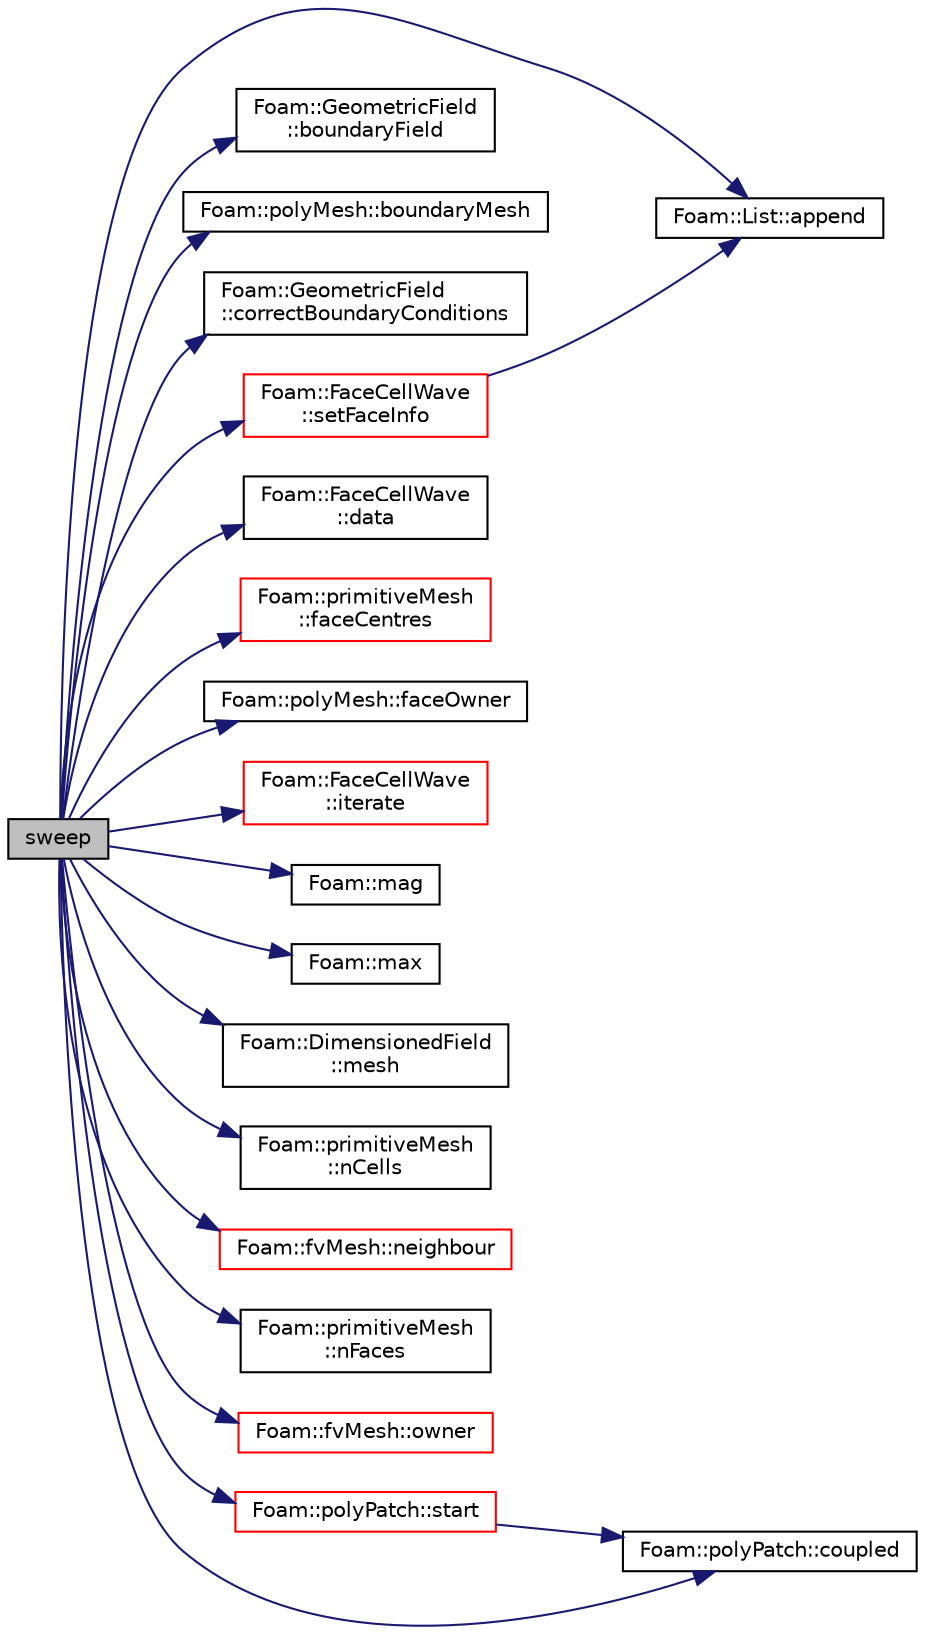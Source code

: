 digraph "sweep"
{
  bgcolor="transparent";
  edge [fontname="Helvetica",fontsize="10",labelfontname="Helvetica",labelfontsize="10"];
  node [fontname="Helvetica",fontsize="10",shape=record];
  rankdir="LR";
  Node22821 [label="sweep",height=0.2,width=0.4,color="black", fillcolor="grey75", style="filled", fontcolor="black"];
  Node22821 -> Node22822 [color="midnightblue",fontsize="10",style="solid",fontname="Helvetica"];
  Node22822 [label="Foam::List::append",height=0.2,width=0.4,color="black",URL="$a26833.html#a399dd2bf0d9a32016717dc90126f016b",tooltip="Append an element at the end of the list. "];
  Node22821 -> Node22823 [color="midnightblue",fontsize="10",style="solid",fontname="Helvetica"];
  Node22823 [label="Foam::GeometricField\l::boundaryField",height=0.2,width=0.4,color="black",URL="$a23249.html#a9ff7de36fba06b4f4f77a75142ad72b6",tooltip="Return const-reference to the boundary field. "];
  Node22821 -> Node22824 [color="midnightblue",fontsize="10",style="solid",fontname="Helvetica"];
  Node22824 [label="Foam::polyMesh::boundaryMesh",height=0.2,width=0.4,color="black",URL="$a28565.html#a9f2b68c134340291eda6197f47f25484",tooltip="Return boundary mesh. "];
  Node22821 -> Node22825 [color="midnightblue",fontsize="10",style="solid",fontname="Helvetica"];
  Node22825 [label="Foam::GeometricField\l::correctBoundaryConditions",height=0.2,width=0.4,color="black",URL="$a23249.html#acaf6878ef900e593c4b20812f1b567d6",tooltip="Correct boundary field. "];
  Node22821 -> Node22826 [color="midnightblue",fontsize="10",style="solid",fontname="Helvetica"];
  Node22826 [label="Foam::polyPatch::coupled",height=0.2,width=0.4,color="black",URL="$a28633.html#a39c01db0e66d00fe0621a0c7e5fc4ead",tooltip="Return true if this patch is geometrically coupled (i.e. faces and. "];
  Node22821 -> Node22827 [color="midnightblue",fontsize="10",style="solid",fontname="Helvetica"];
  Node22827 [label="Foam::FaceCellWave\l::data",height=0.2,width=0.4,color="black",URL="$a25945.html#a3cb51c6d7125aa51349080ee9eeba567",tooltip="Additional data to be passed into container. "];
  Node22821 -> Node22828 [color="midnightblue",fontsize="10",style="solid",fontname="Helvetica"];
  Node22828 [label="Foam::primitiveMesh\l::faceCentres",height=0.2,width=0.4,color="red",URL="$a28685.html#a3319847c9ee813a5398d011b08de25a4"];
  Node22821 -> Node22884 [color="midnightblue",fontsize="10",style="solid",fontname="Helvetica"];
  Node22884 [label="Foam::polyMesh::faceOwner",height=0.2,width=0.4,color="black",URL="$a28565.html#a57752b49bfee23ca1944c3fb0493974f",tooltip="Return face owner. "];
  Node22821 -> Node22885 [color="midnightblue",fontsize="10",style="solid",fontname="Helvetica"];
  Node22885 [label="Foam::FaceCellWave\l::iterate",height=0.2,width=0.4,color="red",URL="$a25945.html#a8f898fd0e592fd902741616e1f087497",tooltip="Iterate until no changes or maxIter reached. Returns actual. "];
  Node22821 -> Node22878 [color="midnightblue",fontsize="10",style="solid",fontname="Helvetica"];
  Node22878 [label="Foam::mag",height=0.2,width=0.4,color="black",URL="$a21851.html#a929da2a3fdcf3dacbbe0487d3a330dae"];
  Node22821 -> Node22886 [color="midnightblue",fontsize="10",style="solid",fontname="Helvetica"];
  Node22886 [label="Foam::max",height=0.2,width=0.4,color="black",URL="$a21851.html#ac993e906cf2774ae77e666bc24e81733"];
  Node22821 -> Node22887 [color="midnightblue",fontsize="10",style="solid",fontname="Helvetica"];
  Node22887 [label="Foam::DimensionedField\l::mesh",height=0.2,width=0.4,color="black",URL="$a27497.html#a8f1110830348a1448a14ab5e3cf47e3b",tooltip="Return mesh. "];
  Node22821 -> Node22888 [color="midnightblue",fontsize="10",style="solid",fontname="Helvetica"];
  Node22888 [label="Foam::primitiveMesh\l::nCells",height=0.2,width=0.4,color="black",URL="$a28685.html#a13b94bdb0926552bf78ad5210a73a3d5"];
  Node22821 -> Node22889 [color="midnightblue",fontsize="10",style="solid",fontname="Helvetica"];
  Node22889 [label="Foam::fvMesh::neighbour",height=0.2,width=0.4,color="red",URL="$a23593.html#aab1a7f2af09b33005a527e107c7b3fad",tooltip="Internal face neighbour. "];
  Node22821 -> Node22882 [color="midnightblue",fontsize="10",style="solid",fontname="Helvetica"];
  Node22882 [label="Foam::primitiveMesh\l::nFaces",height=0.2,width=0.4,color="black",URL="$a28685.html#abe602c985a3c9ffa67176e969e77ca6f"];
  Node22821 -> Node22903 [color="midnightblue",fontsize="10",style="solid",fontname="Helvetica"];
  Node22903 [label="Foam::fvMesh::owner",height=0.2,width=0.4,color="red",URL="$a23593.html#a16e7eb254c4fd2d1d7ac4d5d71f6c9f9",tooltip="Internal face owner. "];
  Node22821 -> Node23125 [color="midnightblue",fontsize="10",style="solid",fontname="Helvetica"];
  Node23125 [label="Foam::FaceCellWave\l::setFaceInfo",height=0.2,width=0.4,color="red",URL="$a25945.html#a4dfc64d9c6a80650006ac5ab728f95b0",tooltip="Set initial changed faces. "];
  Node23125 -> Node22822 [color="midnightblue",fontsize="10",style="solid",fontname="Helvetica"];
  Node22821 -> Node23130 [color="midnightblue",fontsize="10",style="solid",fontname="Helvetica"];
  Node23130 [label="Foam::polyPatch::start",height=0.2,width=0.4,color="red",URL="$a28633.html#a6bfd3e3abb11e98bdb4b98671cec1234",tooltip="Return start label of this patch in the polyMesh face list. "];
  Node23130 -> Node22826 [color="midnightblue",fontsize="10",style="solid",fontname="Helvetica"];
}
